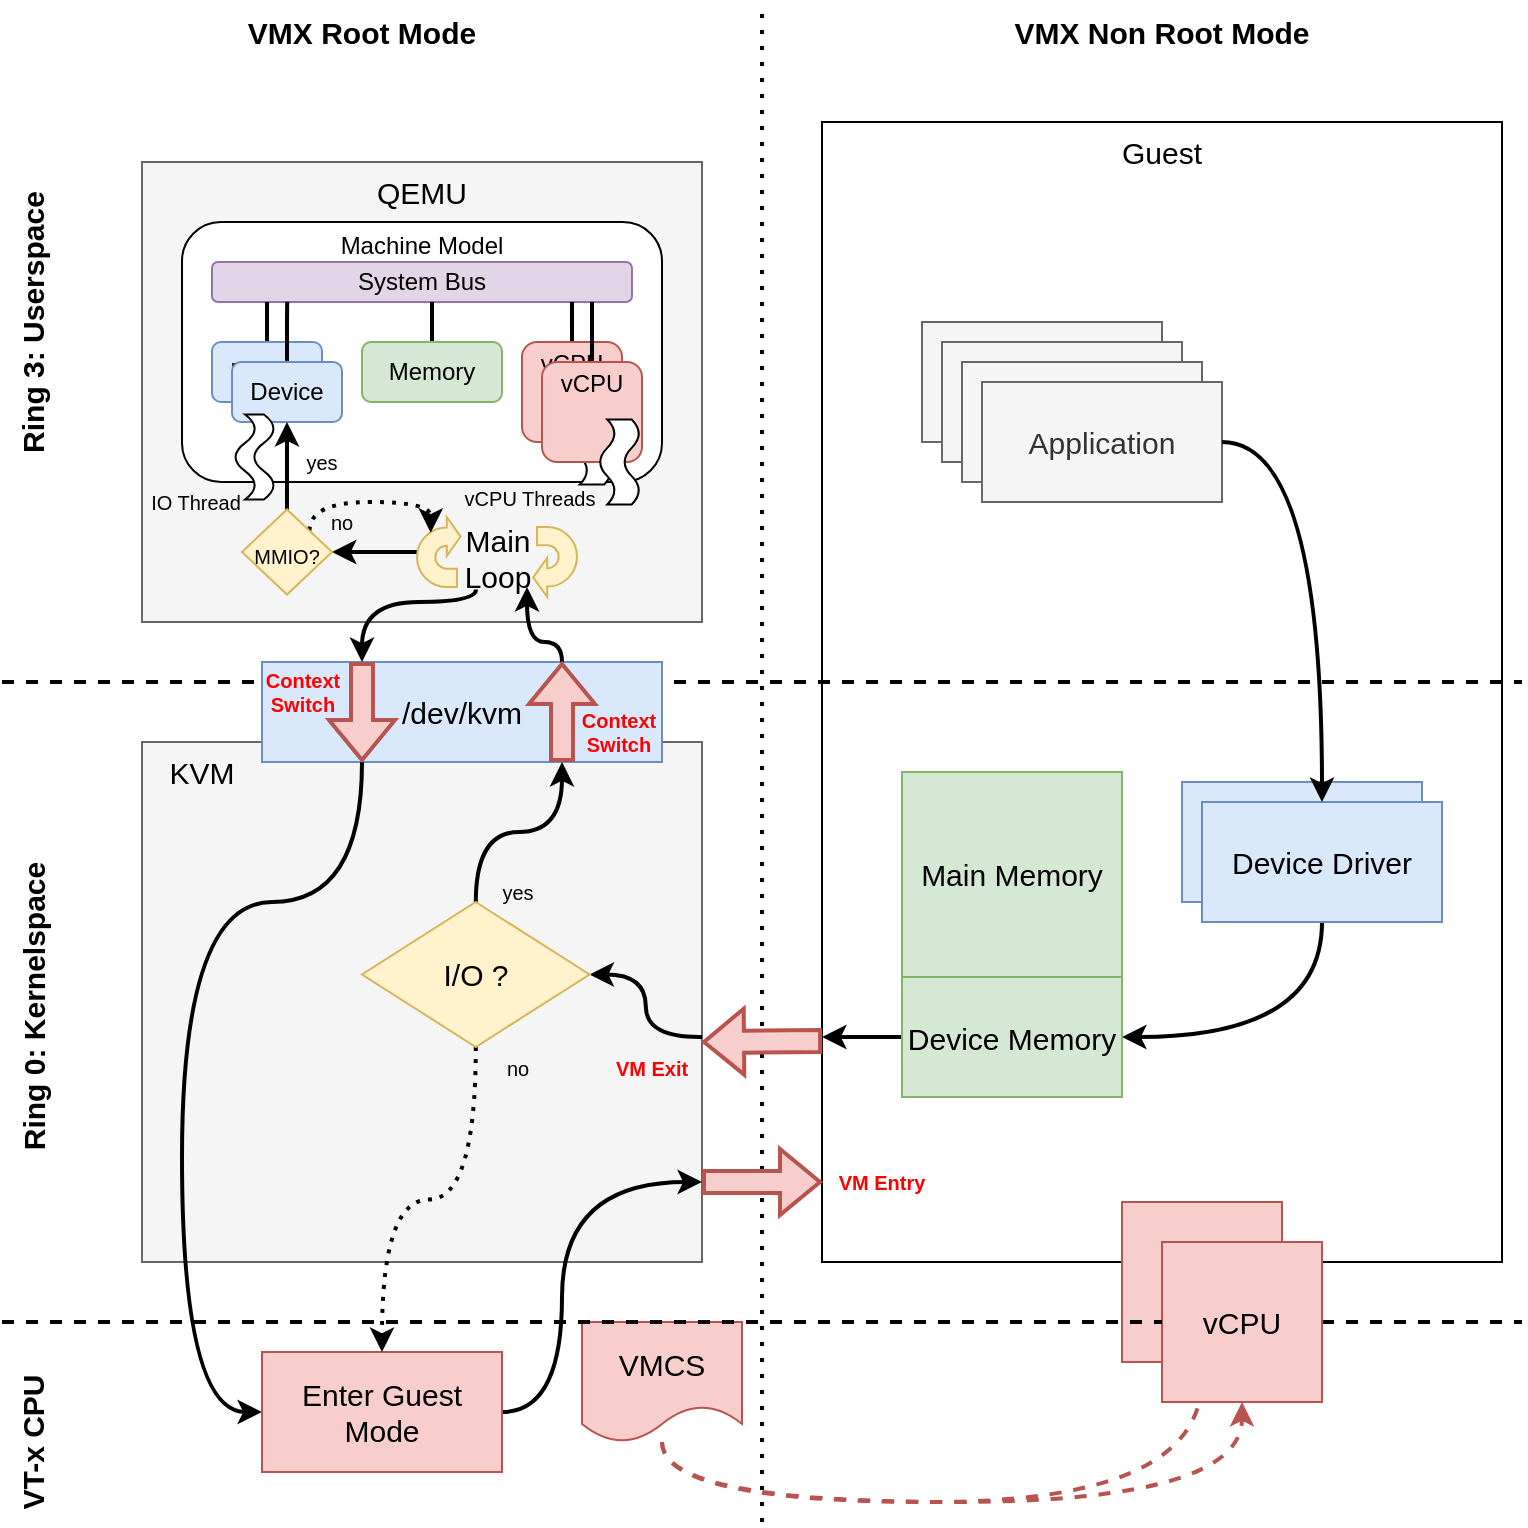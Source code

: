 <mxfile version="20.2.5" type="github">
  <diagram id="I_HhycaSbU6Y9DN1pas2" name="Page-1">
    <mxGraphModel dx="1422" dy="793" grid="1" gridSize="10" guides="1" tooltips="1" connect="1" arrows="1" fold="1" page="1" pageScale="1" pageWidth="800" pageHeight="800" math="0" shadow="0">
      <root>
        <mxCell id="0" />
        <mxCell id="1" parent="0" />
        <mxCell id="VZu2di2uU0qUiYQAbAui-82" value="" style="rounded=0;whiteSpace=wrap;html=1;fontSize=15;strokeWidth=1;fillColor=#f5f5f5;fontColor=#333333;strokeColor=#666666;" vertex="1" parent="1">
          <mxGeometry x="90" y="390" width="280" height="260" as="geometry" />
        </mxCell>
        <mxCell id="VZu2di2uU0qUiYQAbAui-32" value="" style="endArrow=none;dashed=1;html=1;dashPattern=1 3;strokeWidth=2;rounded=0;fontSize=15;" edge="1" parent="1">
          <mxGeometry width="50" height="50" relative="1" as="geometry">
            <mxPoint x="400" y="780" as="sourcePoint" />
            <mxPoint x="400" y="20" as="targetPoint" />
          </mxGeometry>
        </mxCell>
        <mxCell id="VZu2di2uU0qUiYQAbAui-34" value="" style="endArrow=none;dashed=1;html=1;rounded=0;fontSize=15;strokeWidth=2;startArrow=none;" edge="1" parent="1" source="VZu2di2uU0qUiYQAbAui-76">
          <mxGeometry width="50" height="50" relative="1" as="geometry">
            <mxPoint x="20" y="680" as="sourcePoint" />
            <mxPoint x="780" y="680" as="targetPoint" />
          </mxGeometry>
        </mxCell>
        <mxCell id="VZu2di2uU0qUiYQAbAui-36" value="VMX Root Mode" style="text;html=1;strokeColor=none;fillColor=none;align=center;verticalAlign=middle;whiteSpace=wrap;rounded=0;fontSize=15;fontStyle=1" vertex="1" parent="1">
          <mxGeometry x="20" y="20" width="360" height="30" as="geometry" />
        </mxCell>
        <mxCell id="VZu2di2uU0qUiYQAbAui-37" value="VMX Non Root Mode" style="text;html=1;strokeColor=none;fillColor=none;align=center;verticalAlign=middle;whiteSpace=wrap;rounded=0;fontSize=15;fontStyle=1" vertex="1" parent="1">
          <mxGeometry x="420" y="20" width="360" height="30" as="geometry" />
        </mxCell>
        <mxCell id="VZu2di2uU0qUiYQAbAui-38" value="Ring 3: Userspace" style="text;html=1;strokeColor=none;fillColor=none;align=center;verticalAlign=middle;whiteSpace=wrap;rounded=0;fontSize=15;rotation=-90;fontStyle=1" vertex="1" parent="1">
          <mxGeometry x="-125" y="165" width="320" height="30" as="geometry" />
        </mxCell>
        <mxCell id="VZu2di2uU0qUiYQAbAui-39" value="Ring 0: Kernelspace" style="text;html=1;strokeColor=none;fillColor=none;align=center;verticalAlign=middle;whiteSpace=wrap;rounded=0;fontSize=15;rotation=-90;fontStyle=1" vertex="1" parent="1">
          <mxGeometry x="-107.5" y="507.5" width="285" height="30" as="geometry" />
        </mxCell>
        <mxCell id="VZu2di2uU0qUiYQAbAui-40" value="VT-x CPU" style="text;html=1;strokeColor=none;fillColor=none;align=center;verticalAlign=middle;whiteSpace=wrap;rounded=0;fontSize=15;rotation=-90;fontStyle=1" vertex="1" parent="1">
          <mxGeometry x="-5" y="725" width="80" height="30" as="geometry" />
        </mxCell>
        <mxCell id="VZu2di2uU0qUiYQAbAui-41" value="" style="rounded=0;whiteSpace=wrap;html=1;fontSize=15;fillColor=#f5f5f5;fontColor=#333333;strokeColor=#666666;" vertex="1" parent="1">
          <mxGeometry x="90" y="100" width="280" height="230" as="geometry" />
        </mxCell>
        <mxCell id="VZu2di2uU0qUiYQAbAui-42" value="QEMU" style="text;html=1;strokeColor=none;fillColor=none;align=center;verticalAlign=middle;whiteSpace=wrap;rounded=0;fontSize=15;" vertex="1" parent="1">
          <mxGeometry x="200" y="100" width="60" height="30" as="geometry" />
        </mxCell>
        <mxCell id="VZu2di2uU0qUiYQAbAui-43" value="" style="rounded=1;whiteSpace=wrap;html=1;fontSize=15;" vertex="1" parent="1">
          <mxGeometry x="110" y="130" width="240" height="130" as="geometry" />
        </mxCell>
        <mxCell id="VZu2di2uU0qUiYQAbAui-44" value="&lt;font style=&quot;font-size: 12px;&quot;&gt;Machine Model&lt;/font&gt;" style="text;html=1;strokeColor=none;fillColor=none;align=center;verticalAlign=middle;whiteSpace=wrap;rounded=0;fontSize=15;" vertex="1" parent="1">
          <mxGeometry x="170" y="130" width="120" height="20" as="geometry" />
        </mxCell>
        <mxCell id="VZu2di2uU0qUiYQAbAui-47" value="System Bus" style="rounded=1;whiteSpace=wrap;html=1;fontSize=12;fillColor=#e1d5e7;strokeColor=#9673a6;" vertex="1" parent="1">
          <mxGeometry x="125" y="150" width="210" height="20" as="geometry" />
        </mxCell>
        <mxCell id="VZu2di2uU0qUiYQAbAui-50" style="edgeStyle=orthogonalEdgeStyle;rounded=0;orthogonalLoop=1;jettySize=auto;html=1;entryX=0.857;entryY=1.015;entryDx=0;entryDy=0;entryPerimeter=0;fontSize=12;strokeWidth=2;endArrow=none;endFill=0;" edge="1" parent="1" source="VZu2di2uU0qUiYQAbAui-48" target="VZu2di2uU0qUiYQAbAui-47">
          <mxGeometry relative="1" as="geometry" />
        </mxCell>
        <mxCell id="VZu2di2uU0qUiYQAbAui-48" value="&lt;div&gt;vCPU&lt;/div&gt;&lt;div&gt;&lt;br&gt;&lt;/div&gt;&lt;div&gt;&lt;br&gt;&lt;/div&gt;" style="rounded=1;whiteSpace=wrap;html=1;fontSize=12;fillColor=#f8cecc;strokeColor=#b85450;" vertex="1" parent="1">
          <mxGeometry x="280" y="190" width="50" height="50" as="geometry" />
        </mxCell>
        <mxCell id="VZu2di2uU0qUiYQAbAui-52" style="edgeStyle=orthogonalEdgeStyle;rounded=0;orthogonalLoop=1;jettySize=auto;html=1;fontSize=12;strokeWidth=2;endArrow=none;endFill=0;" edge="1" parent="1" source="VZu2di2uU0qUiYQAbAui-51">
          <mxGeometry relative="1" as="geometry">
            <mxPoint x="235" y="170" as="targetPoint" />
            <Array as="points">
              <mxPoint x="235" y="170" />
            </Array>
          </mxGeometry>
        </mxCell>
        <mxCell id="VZu2di2uU0qUiYQAbAui-51" value="Memory" style="rounded=1;whiteSpace=wrap;html=1;fontSize=12;fillColor=#d5e8d4;strokeColor=#82b366;" vertex="1" parent="1">
          <mxGeometry x="200" y="190" width="70" height="30" as="geometry" />
        </mxCell>
        <mxCell id="VZu2di2uU0qUiYQAbAui-56" style="edgeStyle=orthogonalEdgeStyle;rounded=0;orthogonalLoop=1;jettySize=auto;html=1;entryX=0.13;entryY=0.97;entryDx=0;entryDy=0;entryPerimeter=0;fontSize=12;endArrow=none;endFill=0;strokeWidth=2;" edge="1" parent="1" source="VZu2di2uU0qUiYQAbAui-53" target="VZu2di2uU0qUiYQAbAui-47">
          <mxGeometry relative="1" as="geometry" />
        </mxCell>
        <mxCell id="VZu2di2uU0qUiYQAbAui-53" value="Device" style="rounded=1;whiteSpace=wrap;html=1;fontSize=12;fillColor=#dae8fc;strokeColor=#6c8ebf;" vertex="1" parent="1">
          <mxGeometry x="125" y="190" width="55" height="30" as="geometry" />
        </mxCell>
        <mxCell id="VZu2di2uU0qUiYQAbAui-55" style="edgeStyle=orthogonalEdgeStyle;rounded=0;orthogonalLoop=1;jettySize=auto;html=1;fontSize=12;endArrow=none;endFill=0;strokeWidth=2;" edge="1" parent="1" source="VZu2di2uU0qUiYQAbAui-54" target="VZu2di2uU0qUiYQAbAui-47">
          <mxGeometry relative="1" as="geometry">
            <Array as="points">
              <mxPoint x="315" y="200" />
              <mxPoint x="315" y="200" />
            </Array>
          </mxGeometry>
        </mxCell>
        <mxCell id="VZu2di2uU0qUiYQAbAui-58" style="edgeStyle=orthogonalEdgeStyle;rounded=0;orthogonalLoop=1;jettySize=auto;html=1;entryX=0.179;entryY=0.995;entryDx=0;entryDy=0;entryPerimeter=0;fontSize=12;endArrow=none;endFill=0;strokeWidth=2;" edge="1" parent="1" source="VZu2di2uU0qUiYQAbAui-57" target="VZu2di2uU0qUiYQAbAui-47">
          <mxGeometry relative="1" as="geometry" />
        </mxCell>
        <mxCell id="VZu2di2uU0qUiYQAbAui-57" value="Device" style="rounded=1;whiteSpace=wrap;html=1;fontSize=12;fillColor=#dae8fc;strokeColor=#6c8ebf;" vertex="1" parent="1">
          <mxGeometry x="135" y="200" width="55" height="30" as="geometry" />
        </mxCell>
        <mxCell id="VZu2di2uU0qUiYQAbAui-67" value="" style="rounded=0;whiteSpace=wrap;html=1;fontSize=12;strokeWidth=1;perimeterSpacing=2;" vertex="1" parent="1">
          <mxGeometry x="430" y="80" width="340" height="570" as="geometry" />
        </mxCell>
        <mxCell id="VZu2di2uU0qUiYQAbAui-33" value="" style="endArrow=none;dashed=1;html=1;rounded=0;fontSize=15;strokeWidth=2;" edge="1" parent="1">
          <mxGeometry width="50" height="50" relative="1" as="geometry">
            <mxPoint x="20" y="360" as="sourcePoint" />
            <mxPoint x="780" y="360" as="targetPoint" />
          </mxGeometry>
        </mxCell>
        <mxCell id="VZu2di2uU0qUiYQAbAui-68" value="&lt;font style=&quot;font-size: 15px;&quot;&gt;Guest&lt;/font&gt;" style="text;html=1;strokeColor=none;fillColor=none;align=center;verticalAlign=middle;whiteSpace=wrap;rounded=0;fontSize=12;" vertex="1" parent="1">
          <mxGeometry x="570" y="80" width="60" height="30" as="geometry" />
        </mxCell>
        <mxCell id="VZu2di2uU0qUiYQAbAui-69" value="Application" style="rounded=0;whiteSpace=wrap;html=1;fontSize=15;strokeWidth=1;fillColor=#f5f5f5;fontColor=#333333;strokeColor=#666666;" vertex="1" parent="1">
          <mxGeometry x="480" y="180" width="120" height="60" as="geometry" />
        </mxCell>
        <mxCell id="VZu2di2uU0qUiYQAbAui-70" value="Application" style="rounded=0;whiteSpace=wrap;html=1;fontSize=15;strokeWidth=1;fillColor=#f5f5f5;fontColor=#333333;strokeColor=#666666;" vertex="1" parent="1">
          <mxGeometry x="490" y="190" width="120" height="60" as="geometry" />
        </mxCell>
        <mxCell id="VZu2di2uU0qUiYQAbAui-71" value="Application" style="rounded=0;whiteSpace=wrap;html=1;fontSize=15;strokeWidth=1;fillColor=#f5f5f5;fontColor=#333333;strokeColor=#666666;" vertex="1" parent="1">
          <mxGeometry x="500" y="200" width="120" height="60" as="geometry" />
        </mxCell>
        <mxCell id="VZu2di2uU0qUiYQAbAui-72" value="Application" style="rounded=0;whiteSpace=wrap;html=1;fontSize=15;strokeWidth=1;fillColor=#f5f5f5;fontColor=#333333;strokeColor=#666666;" vertex="1" parent="1">
          <mxGeometry x="510" y="210" width="120" height="60" as="geometry" />
        </mxCell>
        <mxCell id="VZu2di2uU0qUiYQAbAui-73" value="" style="shape=flexArrow;endArrow=classic;html=1;rounded=0;fontSize=15;strokeWidth=2;fillColor=#f8cecc;strokeColor=#b85450;" edge="1" parent="1">
          <mxGeometry width="50" height="50" relative="1" as="geometry">
            <mxPoint x="370" y="610" as="sourcePoint" />
            <mxPoint x="430" y="610" as="targetPoint" />
          </mxGeometry>
        </mxCell>
        <mxCell id="VZu2di2uU0qUiYQAbAui-74" value="" style="shape=flexArrow;endArrow=classic;html=1;rounded=0;fontSize=15;strokeWidth=2;exitX=0.006;exitY=0.804;exitDx=0;exitDy=0;exitPerimeter=0;fillColor=#f8cecc;strokeColor=#b85450;" edge="1" parent="1" source="VZu2di2uU0qUiYQAbAui-67">
          <mxGeometry width="50" height="50" relative="1" as="geometry">
            <mxPoint x="380" y="450" as="sourcePoint" />
            <mxPoint x="370" y="540" as="targetPoint" />
          </mxGeometry>
        </mxCell>
        <mxCell id="VZu2di2uU0qUiYQAbAui-75" value="vCPU" style="whiteSpace=wrap;html=1;aspect=fixed;fontSize=15;strokeWidth=1;fillColor=#f8cecc;strokeColor=#b85450;" vertex="1" parent="1">
          <mxGeometry x="580" y="620" width="80" height="80" as="geometry" />
        </mxCell>
        <mxCell id="VZu2di2uU0qUiYQAbAui-95" style="edgeStyle=orthogonalEdgeStyle;rounded=0;orthogonalLoop=1;jettySize=auto;html=1;fontSize=11;endArrow=classic;endFill=1;strokeWidth=2;entryX=0.5;entryY=1;entryDx=0;entryDy=0;curved=1;dashed=1;fillColor=#f8cecc;strokeColor=#b85450;" edge="1" parent="1" source="VZu2di2uU0qUiYQAbAui-77" target="VZu2di2uU0qUiYQAbAui-76">
          <mxGeometry relative="1" as="geometry">
            <mxPoint x="510" y="730" as="targetPoint" />
            <Array as="points">
              <mxPoint x="350" y="770" />
              <mxPoint x="640" y="770" />
            </Array>
          </mxGeometry>
        </mxCell>
        <mxCell id="VZu2di2uU0qUiYQAbAui-96" style="edgeStyle=orthogonalEdgeStyle;rounded=0;orthogonalLoop=1;jettySize=auto;html=1;fontSize=11;endArrow=classic;endFill=1;strokeWidth=2;curved=1;dashed=1;fillColor=#f8cecc;strokeColor=#b85450;" edge="1" parent="1" source="VZu2di2uU0qUiYQAbAui-77">
          <mxGeometry relative="1" as="geometry">
            <mxPoint x="620" y="700" as="targetPoint" />
            <Array as="points">
              <mxPoint x="350" y="770" />
              <mxPoint x="620" y="770" />
              <mxPoint x="620" y="700" />
            </Array>
          </mxGeometry>
        </mxCell>
        <mxCell id="VZu2di2uU0qUiYQAbAui-77" value="VMCS" style="shape=document;whiteSpace=wrap;html=1;boundedLbl=1;fontSize=15;strokeWidth=1;fillColor=#f8cecc;strokeColor=#b85450;" vertex="1" parent="1">
          <mxGeometry x="310" y="680" width="80" height="60" as="geometry" />
        </mxCell>
        <mxCell id="VZu2di2uU0qUiYQAbAui-78" value="Device Driver" style="rounded=0;whiteSpace=wrap;html=1;fontSize=15;strokeWidth=1;fillColor=#dae8fc;strokeColor=#6c8ebf;" vertex="1" parent="1">
          <mxGeometry x="610" y="410" width="120" height="60" as="geometry" />
        </mxCell>
        <mxCell id="VZu2di2uU0qUiYQAbAui-105" style="edgeStyle=orthogonalEdgeStyle;curved=1;rounded=0;orthogonalLoop=1;jettySize=auto;html=1;entryX=1;entryY=0.5;entryDx=0;entryDy=0;fontSize=15;endArrow=classic;endFill=1;strokeWidth=2;" edge="1" parent="1" source="VZu2di2uU0qUiYQAbAui-79" target="VZu2di2uU0qUiYQAbAui-99">
          <mxGeometry relative="1" as="geometry">
            <Array as="points">
              <mxPoint x="680" y="538" />
            </Array>
          </mxGeometry>
        </mxCell>
        <mxCell id="VZu2di2uU0qUiYQAbAui-79" value="Device Driver" style="rounded=0;whiteSpace=wrap;html=1;fontSize=15;strokeWidth=1;fillColor=#dae8fc;strokeColor=#6c8ebf;" vertex="1" parent="1">
          <mxGeometry x="620" y="420" width="120" height="60" as="geometry" />
        </mxCell>
        <mxCell id="VZu2di2uU0qUiYQAbAui-83" value="KVM" style="text;html=1;strokeColor=none;fillColor=none;align=center;verticalAlign=middle;whiteSpace=wrap;rounded=0;fontSize=15;" vertex="1" parent="1">
          <mxGeometry x="90" y="390" width="60" height="30" as="geometry" />
        </mxCell>
        <mxCell id="VZu2di2uU0qUiYQAbAui-84" value="/dev/kvm" style="rounded=0;whiteSpace=wrap;html=1;fontSize=15;strokeWidth=1;fillColor=#dae8fc;strokeColor=#6c8ebf;" vertex="1" parent="1">
          <mxGeometry x="150" y="350" width="200" height="50" as="geometry" />
        </mxCell>
        <mxCell id="VZu2di2uU0qUiYQAbAui-86" value="" style="html=1;shadow=0;dashed=0;align=center;verticalAlign=middle;shape=mxgraph.arrows2.uTurnArrow;dy=4.58;arrowHead=19.56;dx2=7.01;fontSize=15;strokeWidth=1;rotation=-180;fillColor=#fff2cc;strokeColor=#d6b656;" vertex="1" parent="1">
          <mxGeometry x="287.5" y="282.5" width="20" height="35" as="geometry" />
        </mxCell>
        <mxCell id="VZu2di2uU0qUiYQAbAui-119" style="edgeStyle=orthogonalEdgeStyle;rounded=0;orthogonalLoop=1;jettySize=auto;html=1;fontSize=10;startArrow=none;startFill=0;endArrow=classic;endFill=1;strokeWidth=2;curved=1;exitX=0.325;exitY=1.043;exitDx=0;exitDy=0;exitPerimeter=0;" edge="1" parent="1" source="VZu2di2uU0qUiYQAbAui-87">
          <mxGeometry relative="1" as="geometry">
            <mxPoint x="200" y="350" as="targetPoint" />
            <Array as="points">
              <mxPoint x="257" y="320" />
              <mxPoint x="200" y="320" />
            </Array>
          </mxGeometry>
        </mxCell>
        <mxCell id="VZu2di2uU0qUiYQAbAui-120" style="edgeStyle=orthogonalEdgeStyle;curved=1;rounded=0;orthogonalLoop=1;jettySize=auto;html=1;entryX=0.75;entryY=0;entryDx=0;entryDy=0;fontSize=10;startArrow=classic;startFill=1;endArrow=none;endFill=0;strokeWidth=2;exitX=0.75;exitY=1;exitDx=0;exitDy=0;" edge="1" parent="1" source="VZu2di2uU0qUiYQAbAui-87" target="VZu2di2uU0qUiYQAbAui-84">
          <mxGeometry relative="1" as="geometry">
            <Array as="points">
              <mxPoint x="283" y="340" />
              <mxPoint x="300" y="340" />
            </Array>
          </mxGeometry>
        </mxCell>
        <mxCell id="VZu2di2uU0qUiYQAbAui-87" value="Main Loop" style="text;html=1;strokeColor=none;fillColor=none;align=center;verticalAlign=middle;whiteSpace=wrap;rounded=0;fontSize=15;" vertex="1" parent="1">
          <mxGeometry x="237.5" y="282.5" width="60" height="30" as="geometry" />
        </mxCell>
        <mxCell id="VZu2di2uU0qUiYQAbAui-89" value="" style="verticalLabelPosition=bottom;verticalAlign=top;html=1;shape=mxgraph.basic.wave2;dy=0.53;fontSize=15;strokeWidth=1;rotation=90;" vertex="1" parent="1">
          <mxGeometry x="125" y="237.5" width="42.5" height="20" as="geometry" />
        </mxCell>
        <mxCell id="VZu2di2uU0qUiYQAbAui-92" value="" style="verticalLabelPosition=bottom;verticalAlign=top;html=1;shape=mxgraph.basic.wave2;dy=0.39;fontSize=15;strokeWidth=1;rotation=90;" vertex="1" parent="1">
          <mxGeometry x="293.75" y="230" width="42.5" height="20" as="geometry" />
        </mxCell>
        <mxCell id="VZu2di2uU0qUiYQAbAui-54" value="&lt;div&gt;vCPU&lt;/div&gt;&lt;div&gt;&lt;br&gt;&lt;/div&gt;&lt;div&gt;&lt;br&gt;&lt;/div&gt;" style="rounded=1;whiteSpace=wrap;html=1;fontSize=12;fillColor=#f8cecc;strokeColor=#b85450;" vertex="1" parent="1">
          <mxGeometry x="290" y="200" width="50" height="50" as="geometry" />
        </mxCell>
        <mxCell id="VZu2di2uU0qUiYQAbAui-91" value="" style="verticalLabelPosition=bottom;verticalAlign=top;html=1;shape=mxgraph.basic.wave2;dy=0.39;fontSize=15;strokeWidth=1;rotation=90;" vertex="1" parent="1">
          <mxGeometry x="307.5" y="240" width="42.5" height="20" as="geometry" />
        </mxCell>
        <mxCell id="VZu2di2uU0qUiYQAbAui-93" value="IO Thread" style="text;html=1;strokeColor=none;fillColor=none;align=center;verticalAlign=middle;whiteSpace=wrap;rounded=0;fontSize=10;rotation=0;" vertex="1" parent="1">
          <mxGeometry x="92.5" y="260" width="47.5" height="20" as="geometry" />
        </mxCell>
        <mxCell id="VZu2di2uU0qUiYQAbAui-113" style="edgeStyle=orthogonalEdgeStyle;curved=1;rounded=0;orthogonalLoop=1;jettySize=auto;html=1;fontSize=10;startArrow=none;startFill=0;endArrow=classic;endFill=1;strokeWidth=2;" edge="1" parent="1" source="VZu2di2uU0qUiYQAbAui-94" target="VZu2di2uU0qUiYQAbAui-112">
          <mxGeometry relative="1" as="geometry" />
        </mxCell>
        <mxCell id="VZu2di2uU0qUiYQAbAui-94" value="" style="html=1;shadow=0;dashed=0;align=center;verticalAlign=middle;shape=mxgraph.arrows2.uTurnArrow;dy=4.58;arrowHead=19.56;dx2=6.83;fontSize=15;strokeWidth=1;rotation=0;fillColor=#fff2cc;strokeColor=#d6b656;" vertex="1" parent="1">
          <mxGeometry x="227.5" y="277.5" width="20" height="35" as="geometry" />
        </mxCell>
        <mxCell id="VZu2di2uU0qUiYQAbAui-97" value="vCPU Threads" style="text;html=1;strokeColor=none;fillColor=none;align=center;verticalAlign=middle;whiteSpace=wrap;rounded=0;fontSize=10;rotation=0;" vertex="1" parent="1">
          <mxGeometry x="248.75" y="257.5" width="70" height="20" as="geometry" />
        </mxCell>
        <mxCell id="VZu2di2uU0qUiYQAbAui-106" style="edgeStyle=orthogonalEdgeStyle;curved=1;rounded=0;orthogonalLoop=1;jettySize=auto;html=1;fontSize=15;endArrow=classic;endFill=1;strokeWidth=2;" edge="1" parent="1" source="VZu2di2uU0qUiYQAbAui-99">
          <mxGeometry relative="1" as="geometry">
            <mxPoint x="430" y="537.5" as="targetPoint" />
          </mxGeometry>
        </mxCell>
        <mxCell id="VZu2di2uU0qUiYQAbAui-99" value="&lt;font style=&quot;font-size: 15px;&quot;&gt;Device Memory&lt;/font&gt;" style="rounded=0;whiteSpace=wrap;html=1;fontSize=11;strokeWidth=1;fillColor=#d5e8d4;strokeColor=#82b366;" vertex="1" parent="1">
          <mxGeometry x="470" y="507.5" width="110" height="60" as="geometry" />
        </mxCell>
        <mxCell id="VZu2di2uU0qUiYQAbAui-100" value="&lt;font style=&quot;font-size: 15px;&quot;&gt;Main Memory&lt;/font&gt;" style="rounded=0;whiteSpace=wrap;html=1;fontSize=11;strokeWidth=1;fillColor=#d5e8d4;strokeColor=#82b366;" vertex="1" parent="1">
          <mxGeometry x="470" y="405" width="110" height="102.5" as="geometry" />
        </mxCell>
        <mxCell id="VZu2di2uU0qUiYQAbAui-102" style="edgeStyle=orthogonalEdgeStyle;rounded=0;orthogonalLoop=1;jettySize=auto;html=1;fontSize=15;endArrow=classic;endFill=1;strokeWidth=2;curved=1;" edge="1" parent="1" source="VZu2di2uU0qUiYQAbAui-101">
          <mxGeometry relative="1" as="geometry">
            <mxPoint x="370" y="610" as="targetPoint" />
            <Array as="points">
              <mxPoint x="300" y="725" />
              <mxPoint x="300" y="610" />
            </Array>
          </mxGeometry>
        </mxCell>
        <mxCell id="VZu2di2uU0qUiYQAbAui-122" style="edgeStyle=orthogonalEdgeStyle;curved=1;rounded=0;orthogonalLoop=1;jettySize=auto;html=1;entryX=0.25;entryY=1;entryDx=0;entryDy=0;fontSize=10;startArrow=classic;startFill=1;endArrow=none;endFill=0;strokeWidth=2;" edge="1" parent="1" source="VZu2di2uU0qUiYQAbAui-101" target="VZu2di2uU0qUiYQAbAui-84">
          <mxGeometry relative="1" as="geometry">
            <Array as="points">
              <mxPoint x="110" y="725" />
              <mxPoint x="110" y="470" />
              <mxPoint x="200" y="470" />
            </Array>
          </mxGeometry>
        </mxCell>
        <mxCell id="VZu2di2uU0qUiYQAbAui-101" value="Enter Guest Mode" style="rounded=0;whiteSpace=wrap;html=1;fontSize=15;strokeWidth=1;fillColor=#f8cecc;strokeColor=#b85450;" vertex="1" parent="1">
          <mxGeometry x="150" y="695" width="120" height="60" as="geometry" />
        </mxCell>
        <mxCell id="VZu2di2uU0qUiYQAbAui-104" style="edgeStyle=orthogonalEdgeStyle;curved=1;rounded=0;orthogonalLoop=1;jettySize=auto;html=1;fontSize=15;endArrow=classic;endFill=1;strokeWidth=2;entryX=0.5;entryY=0;entryDx=0;entryDy=0;" edge="1" parent="1" source="VZu2di2uU0qUiYQAbAui-72" target="VZu2di2uU0qUiYQAbAui-79">
          <mxGeometry relative="1" as="geometry">
            <Array as="points">
              <mxPoint x="680" y="240" />
            </Array>
          </mxGeometry>
        </mxCell>
        <mxCell id="VZu2di2uU0qUiYQAbAui-109" style="edgeStyle=orthogonalEdgeStyle;curved=1;rounded=0;orthogonalLoop=1;jettySize=auto;html=1;fontSize=15;endArrow=classic;endFill=1;strokeWidth=2;dashed=1;dashPattern=1 2;" edge="1" parent="1" source="VZu2di2uU0qUiYQAbAui-107" target="VZu2di2uU0qUiYQAbAui-101">
          <mxGeometry relative="1" as="geometry" />
        </mxCell>
        <mxCell id="VZu2di2uU0qUiYQAbAui-110" style="edgeStyle=orthogonalEdgeStyle;curved=1;rounded=0;orthogonalLoop=1;jettySize=auto;html=1;fontSize=15;endArrow=none;endFill=0;strokeWidth=2;startArrow=classic;startFill=1;" edge="1" parent="1" source="VZu2di2uU0qUiYQAbAui-107">
          <mxGeometry relative="1" as="geometry">
            <mxPoint x="370" y="537.5" as="targetPoint" />
          </mxGeometry>
        </mxCell>
        <mxCell id="VZu2di2uU0qUiYQAbAui-121" style="edgeStyle=orthogonalEdgeStyle;curved=1;rounded=0;orthogonalLoop=1;jettySize=auto;html=1;entryX=0.75;entryY=1;entryDx=0;entryDy=0;fontSize=10;startArrow=none;startFill=0;endArrow=classic;endFill=1;strokeWidth=2;" edge="1" parent="1" source="VZu2di2uU0qUiYQAbAui-107" target="VZu2di2uU0qUiYQAbAui-84">
          <mxGeometry relative="1" as="geometry" />
        </mxCell>
        <mxCell id="VZu2di2uU0qUiYQAbAui-107" value="I/O ?" style="rhombus;whiteSpace=wrap;html=1;fontSize=15;strokeWidth=1;fillColor=#fff2cc;strokeColor=#d6b656;" vertex="1" parent="1">
          <mxGeometry x="200" y="470" width="113.75" height="72.5" as="geometry" />
        </mxCell>
        <mxCell id="VZu2di2uU0qUiYQAbAui-114" style="edgeStyle=orthogonalEdgeStyle;curved=1;rounded=0;orthogonalLoop=1;jettySize=auto;html=1;fontSize=10;startArrow=none;startFill=0;endArrow=classic;endFill=1;strokeWidth=2;" edge="1" parent="1" source="VZu2di2uU0qUiYQAbAui-112" target="VZu2di2uU0qUiYQAbAui-57">
          <mxGeometry relative="1" as="geometry" />
        </mxCell>
        <mxCell id="VZu2di2uU0qUiYQAbAui-115" style="edgeStyle=orthogonalEdgeStyle;curved=1;rounded=0;orthogonalLoop=1;jettySize=auto;html=1;entryX=0.343;entryY=0.226;entryDx=0;entryDy=0;fontSize=10;startArrow=none;startFill=0;endArrow=classic;endFill=1;strokeWidth=2;exitX=1;exitY=0;exitDx=0;exitDy=0;entryPerimeter=0;dashed=1;dashPattern=1 2;" edge="1" parent="1" source="VZu2di2uU0qUiYQAbAui-112" target="VZu2di2uU0qUiYQAbAui-94">
          <mxGeometry relative="1" as="geometry">
            <Array as="points">
              <mxPoint x="174" y="270" />
              <mxPoint x="234" y="270" />
            </Array>
          </mxGeometry>
        </mxCell>
        <mxCell id="VZu2di2uU0qUiYQAbAui-112" value="&lt;font style=&quot;font-size: 10px;&quot;&gt;MMIO?&lt;/font&gt;" style="rhombus;whiteSpace=wrap;html=1;fontSize=15;strokeWidth=1;fillColor=#fff2cc;strokeColor=#d6b656;" vertex="1" parent="1">
          <mxGeometry x="140" y="273.75" width="45" height="42.5" as="geometry" />
        </mxCell>
        <mxCell id="VZu2di2uU0qUiYQAbAui-116" value="" style="shape=flexArrow;endArrow=classic;html=1;rounded=0;fontSize=10;strokeWidth=2;fillColor=#f8cecc;strokeColor=#b85450;" edge="1" parent="1">
          <mxGeometry width="50" height="50" relative="1" as="geometry">
            <mxPoint x="300" y="400" as="sourcePoint" />
            <mxPoint x="300" y="350" as="targetPoint" />
          </mxGeometry>
        </mxCell>
        <mxCell id="VZu2di2uU0qUiYQAbAui-118" value="" style="shape=flexArrow;endArrow=classic;html=1;rounded=0;fontSize=10;strokeWidth=2;fillColor=#f8cecc;strokeColor=#b85450;" edge="1" parent="1">
          <mxGeometry width="50" height="50" relative="1" as="geometry">
            <mxPoint x="200" y="350" as="sourcePoint" />
            <mxPoint x="200" y="400" as="targetPoint" />
          </mxGeometry>
        </mxCell>
        <mxCell id="VZu2di2uU0qUiYQAbAui-123" value="yes" style="text;html=1;strokeColor=none;fillColor=none;align=center;verticalAlign=middle;whiteSpace=wrap;rounded=0;fontSize=10;" vertex="1" parent="1">
          <mxGeometry x="247.5" y="450" width="60" height="30" as="geometry" />
        </mxCell>
        <mxCell id="VZu2di2uU0qUiYQAbAui-124" value="no" style="text;html=1;strokeColor=none;fillColor=none;align=center;verticalAlign=middle;whiteSpace=wrap;rounded=0;fontSize=10;" vertex="1" parent="1">
          <mxGeometry x="247.5" y="537.5" width="60" height="30" as="geometry" />
        </mxCell>
        <mxCell id="VZu2di2uU0qUiYQAbAui-125" value="yes" style="text;html=1;strokeColor=none;fillColor=none;align=center;verticalAlign=middle;whiteSpace=wrap;rounded=0;fontSize=10;" vertex="1" parent="1">
          <mxGeometry x="150" y="235" width="60" height="30" as="geometry" />
        </mxCell>
        <mxCell id="VZu2di2uU0qUiYQAbAui-126" value="no" style="text;html=1;strokeColor=none;fillColor=none;align=center;verticalAlign=middle;whiteSpace=wrap;rounded=0;fontSize=10;" vertex="1" parent="1">
          <mxGeometry x="160" y="265" width="60" height="30" as="geometry" />
        </mxCell>
        <mxCell id="VZu2di2uU0qUiYQAbAui-76" value="vCPU" style="whiteSpace=wrap;html=1;aspect=fixed;fontSize=15;strokeWidth=1;fillColor=#f8cecc;strokeColor=#b85450;" vertex="1" parent="1">
          <mxGeometry x="600" y="640" width="80" height="80" as="geometry" />
        </mxCell>
        <mxCell id="VZu2di2uU0qUiYQAbAui-127" value="" style="endArrow=none;dashed=1;html=1;rounded=0;fontSize=15;strokeWidth=2;" edge="1" parent="1" target="VZu2di2uU0qUiYQAbAui-76">
          <mxGeometry width="50" height="50" relative="1" as="geometry">
            <mxPoint x="20" y="680" as="sourcePoint" />
            <mxPoint x="780.0" y="680" as="targetPoint" />
          </mxGeometry>
        </mxCell>
        <mxCell id="VZu2di2uU0qUiYQAbAui-128" value="&lt;font&gt;&lt;b&gt;VM Entry&lt;/b&gt;&lt;/font&gt;" style="text;html=1;align=center;verticalAlign=middle;whiteSpace=wrap;rounded=0;fontSize=10;fontColor=#FF0000;" vertex="1" parent="1">
          <mxGeometry x="430" y="600" width="60" height="20" as="geometry" />
        </mxCell>
        <mxCell id="VZu2di2uU0qUiYQAbAui-129" value="&lt;font&gt;&lt;b&gt;VM Exit&lt;br&gt;&lt;/b&gt;&lt;/font&gt;" style="text;html=1;align=center;verticalAlign=middle;whiteSpace=wrap;rounded=0;fontSize=10;fontColor=#FF0000;" vertex="1" parent="1">
          <mxGeometry x="320" y="542.5" width="50" height="20" as="geometry" />
        </mxCell>
        <mxCell id="VZu2di2uU0qUiYQAbAui-130" value="Context Switch" style="text;html=1;align=center;verticalAlign=middle;whiteSpace=wrap;rounded=0;fontSize=10;fontColor=#FF0000;fontStyle=1" vertex="1" parent="1">
          <mxGeometry x="307.5" y="370" width="41.25" height="30" as="geometry" />
        </mxCell>
        <mxCell id="VZu2di2uU0qUiYQAbAui-131" value="Context Switch" style="text;html=1;align=center;verticalAlign=middle;whiteSpace=wrap;rounded=0;fontSize=10;fontColor=#FF0000;fontStyle=1" vertex="1" parent="1">
          <mxGeometry x="150" y="350" width="41.25" height="30" as="geometry" />
        </mxCell>
      </root>
    </mxGraphModel>
  </diagram>
</mxfile>
